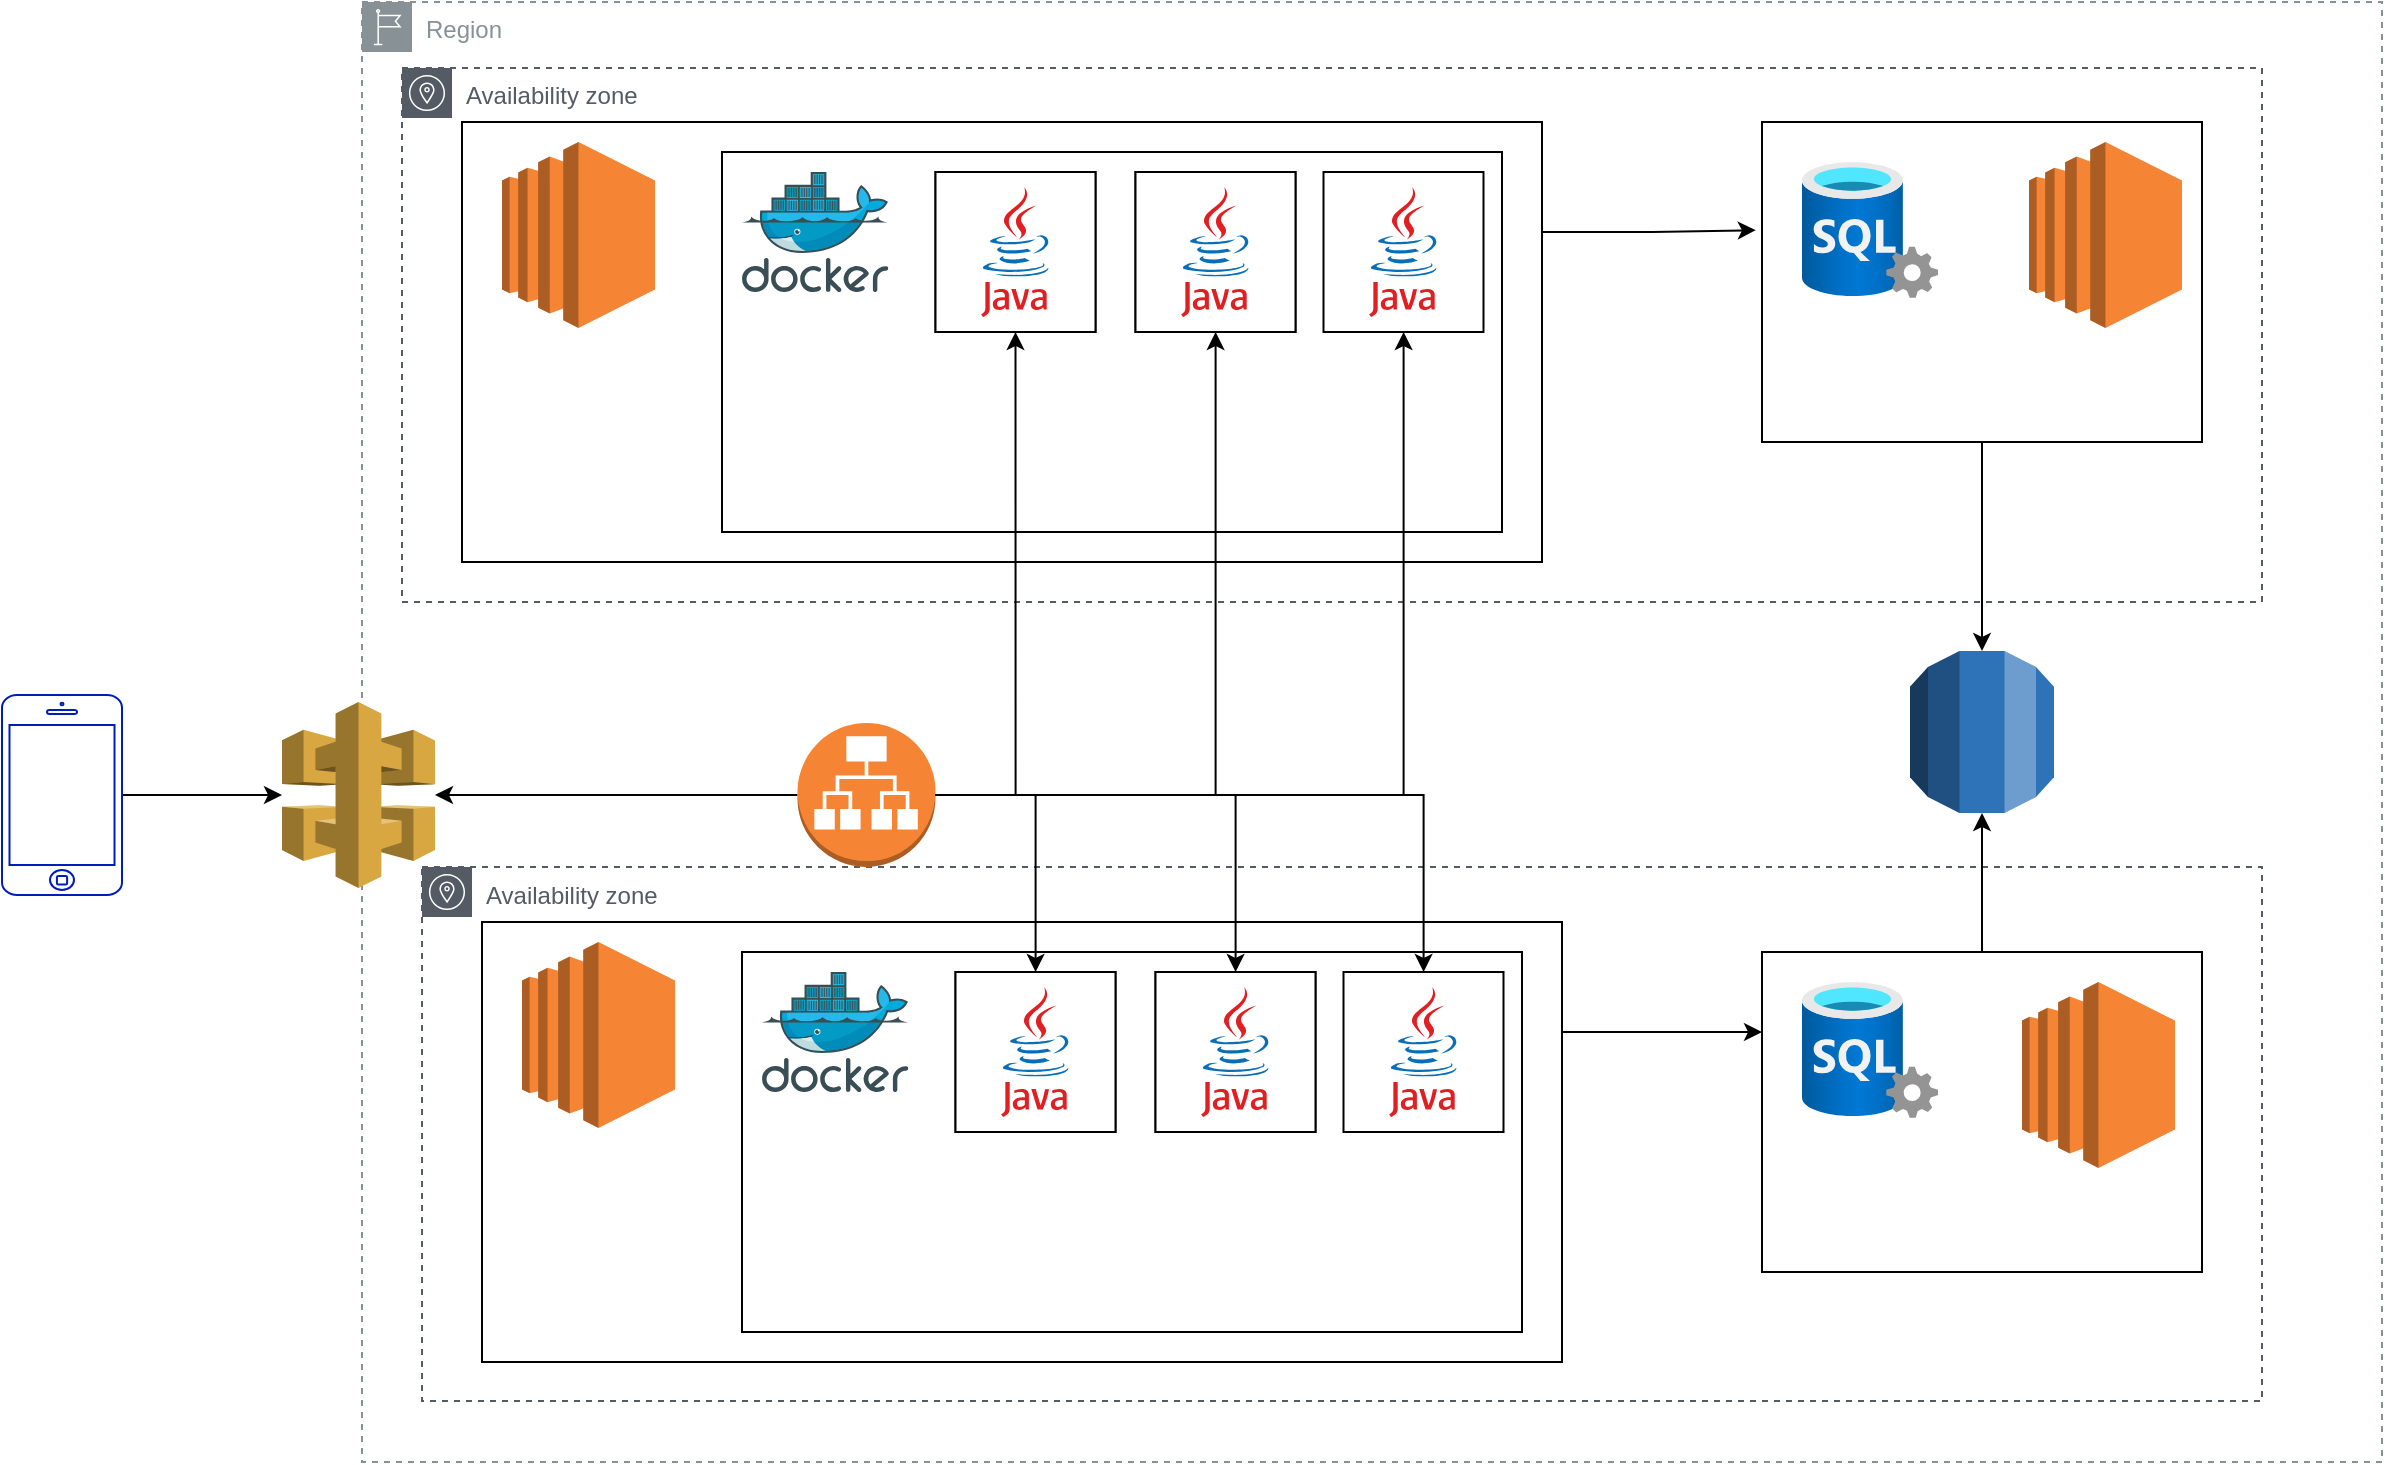 <mxfile version="14.5.1" type="device"><diagram id="ZQ9vPPE-6gtaUHhBw_QT" name="Página-1"><mxGraphModel dx="1913" dy="1975" grid="1" gridSize="10" guides="1" tooltips="1" connect="1" arrows="1" fold="1" page="1" pageScale="1" pageWidth="827" pageHeight="1169" math="0" shadow="0"><root><mxCell id="0"/><mxCell id="1" parent="0"/><mxCell id="HNrYf5C6xb58-eDB0Sg0-114" value="Availability zone" style="outlineConnect=0;gradientColor=none;html=1;whiteSpace=wrap;fontSize=12;fontStyle=0;shape=mxgraph.aws4.group;grIcon=mxgraph.aws4.group_availability_zone;strokeColor=#545B64;fillColor=none;verticalAlign=top;align=left;spacingLeft=30;fontColor=#545B64;dashed=1;" vertex="1" parent="1"><mxGeometry x="190" y="302.5" width="920" height="267" as="geometry"/></mxCell><mxCell id="HNrYf5C6xb58-eDB0Sg0-115" value="Region" style="outlineConnect=0;gradientColor=none;html=1;whiteSpace=wrap;fontSize=12;fontStyle=0;shape=mxgraph.aws4.group;grIcon=mxgraph.aws4.group_region;strokeColor=#879196;verticalAlign=top;align=left;spacingLeft=30;fontColor=#879196;dashed=1;fillColor=none;" vertex="1" parent="1"><mxGeometry x="160" y="-130" width="1010" height="730" as="geometry"/></mxCell><mxCell id="HNrYf5C6xb58-eDB0Sg0-113" value="Availability zone" style="outlineConnect=0;gradientColor=none;html=1;whiteSpace=wrap;fontSize=12;fontStyle=0;shape=mxgraph.aws4.group;grIcon=mxgraph.aws4.group_availability_zone;strokeColor=#545B64;fillColor=none;verticalAlign=top;align=left;spacingLeft=30;fontColor=#545B64;dashed=1;allowArrows=0;connectable=0;" vertex="1" parent="1"><mxGeometry x="180" y="-97" width="930" height="267" as="geometry"/></mxCell><mxCell id="HNrYf5C6xb58-eDB0Sg0-134" style="edgeStyle=orthogonalEdgeStyle;rounded=0;orthogonalLoop=1;jettySize=auto;html=1;" edge="1" parent="1" source="HNrYf5C6xb58-eDB0Sg0-123" target="HNrYf5C6xb58-eDB0Sg0-122"><mxGeometry relative="1" as="geometry"/></mxCell><mxCell id="HNrYf5C6xb58-eDB0Sg0-123" value="" style="rounded=0;whiteSpace=wrap;html=1;" vertex="1" parent="1"><mxGeometry x="860" y="-70" width="220" height="160" as="geometry"/></mxCell><mxCell id="HNrYf5C6xb58-eDB0Sg0-2" value="" style="outlineConnect=0;dashed=0;verticalLabelPosition=bottom;verticalAlign=top;align=center;html=1;shape=mxgraph.aws3.api_gateway;fillColor=#D9A741;gradientColor=none;" vertex="1" parent="1"><mxGeometry x="120" y="220" width="76.5" height="93" as="geometry"/></mxCell><mxCell id="HNrYf5C6xb58-eDB0Sg0-81" style="edgeStyle=orthogonalEdgeStyle;rounded=0;orthogonalLoop=1;jettySize=auto;html=1;" edge="1" parent="1" source="HNrYf5C6xb58-eDB0Sg0-3" target="HNrYf5C6xb58-eDB0Sg0-2"><mxGeometry relative="1" as="geometry"/></mxCell><mxCell id="HNrYf5C6xb58-eDB0Sg0-3" value="" style="outlineConnect=0;dashed=0;verticalLabelPosition=bottom;verticalAlign=top;align=center;html=1;shape=mxgraph.aws3.application_load_balancer;fillColor=#F58534;gradientColor=none;" vertex="1" parent="1"><mxGeometry x="377.75" y="230.5" width="69" height="72" as="geometry"/></mxCell><mxCell id="HNrYf5C6xb58-eDB0Sg0-51" value="" style="group" vertex="1" connectable="0" parent="1"><mxGeometry x="220" y="330" width="560" height="230" as="geometry"/></mxCell><mxCell id="HNrYf5C6xb58-eDB0Sg0-7" value="" style="rounded=0;whiteSpace=wrap;html=1;" vertex="1" parent="HNrYf5C6xb58-eDB0Sg0-51"><mxGeometry width="540" height="220" as="geometry"/></mxCell><mxCell id="HNrYf5C6xb58-eDB0Sg0-5" value="" style="outlineConnect=0;dashed=0;verticalLabelPosition=bottom;verticalAlign=top;align=center;html=1;shape=mxgraph.aws3.ec2;fillColor=#F58534;gradientColor=none;" vertex="1" parent="HNrYf5C6xb58-eDB0Sg0-51"><mxGeometry x="20" y="10" width="76.5" height="93" as="geometry"/></mxCell><mxCell id="HNrYf5C6xb58-eDB0Sg0-24" value="" style="group" vertex="1" connectable="0" parent="HNrYf5C6xb58-eDB0Sg0-51"><mxGeometry x="120" y="5" width="390" height="190" as="geometry"/></mxCell><mxCell id="HNrYf5C6xb58-eDB0Sg0-25" value="" style="group" vertex="1" connectable="0" parent="HNrYf5C6xb58-eDB0Sg0-24"><mxGeometry x="10" y="10" width="390" height="190" as="geometry"/></mxCell><mxCell id="HNrYf5C6xb58-eDB0Sg0-9" value="" style="rounded=0;whiteSpace=wrap;html=1;" vertex="1" parent="HNrYf5C6xb58-eDB0Sg0-25"><mxGeometry width="390" height="190" as="geometry"/></mxCell><mxCell id="HNrYf5C6xb58-eDB0Sg0-8" value="" style="aspect=fixed;html=1;points=[];align=center;image;fontSize=12;image=img/lib/mscae/Docker.svg;" vertex="1" parent="HNrYf5C6xb58-eDB0Sg0-25"><mxGeometry x="10" y="10" width="73.17" height="60" as="geometry"/></mxCell><mxCell id="HNrYf5C6xb58-eDB0Sg0-14" value="" style="group" vertex="1" connectable="0" parent="HNrYf5C6xb58-eDB0Sg0-25"><mxGeometry x="106.75" y="10" width="80" height="80" as="geometry"/></mxCell><mxCell id="HNrYf5C6xb58-eDB0Sg0-15" value="" style="whiteSpace=wrap;html=1;aspect=fixed;" vertex="1" parent="HNrYf5C6xb58-eDB0Sg0-14"><mxGeometry width="80" height="80" as="geometry"/></mxCell><mxCell id="HNrYf5C6xb58-eDB0Sg0-16" value="" style="dashed=0;outlineConnect=0;html=1;align=center;labelPosition=center;verticalLabelPosition=bottom;verticalAlign=top;shape=mxgraph.weblogos.java" vertex="1" parent="HNrYf5C6xb58-eDB0Sg0-14"><mxGeometry x="22.8" y="7.5" width="34.4" height="65" as="geometry"/></mxCell><mxCell id="HNrYf5C6xb58-eDB0Sg0-26" value="" style="group" vertex="1" connectable="0" parent="HNrYf5C6xb58-eDB0Sg0-25"><mxGeometry x="206.75" y="10" width="80" height="80" as="geometry"/></mxCell><mxCell id="HNrYf5C6xb58-eDB0Sg0-27" value="" style="whiteSpace=wrap;html=1;aspect=fixed;" vertex="1" parent="HNrYf5C6xb58-eDB0Sg0-26"><mxGeometry width="80" height="80" as="geometry"/></mxCell><mxCell id="HNrYf5C6xb58-eDB0Sg0-28" value="" style="dashed=0;outlineConnect=0;html=1;align=center;labelPosition=center;verticalLabelPosition=bottom;verticalAlign=top;shape=mxgraph.weblogos.java" vertex="1" parent="HNrYf5C6xb58-eDB0Sg0-26"><mxGeometry x="22.8" y="7.5" width="34.4" height="65" as="geometry"/></mxCell><mxCell id="HNrYf5C6xb58-eDB0Sg0-29" value="" style="group" vertex="1" connectable="0" parent="HNrYf5C6xb58-eDB0Sg0-25"><mxGeometry x="300.75" y="10" width="89.25" height="180" as="geometry"/></mxCell><mxCell id="HNrYf5C6xb58-eDB0Sg0-30" value="" style="whiteSpace=wrap;html=1;aspect=fixed;" vertex="1" parent="HNrYf5C6xb58-eDB0Sg0-29"><mxGeometry width="80" height="80" as="geometry"/></mxCell><mxCell id="HNrYf5C6xb58-eDB0Sg0-31" value="" style="dashed=0;outlineConnect=0;html=1;align=center;labelPosition=center;verticalLabelPosition=bottom;verticalAlign=top;shape=mxgraph.weblogos.java" vertex="1" parent="HNrYf5C6xb58-eDB0Sg0-29"><mxGeometry x="22.8" y="7.5" width="34.4" height="65" as="geometry"/></mxCell><mxCell id="HNrYf5C6xb58-eDB0Sg0-33" value="" style="group" vertex="1" connectable="0" parent="HNrYf5C6xb58-eDB0Sg0-29"><mxGeometry x="-194" width="80" height="80" as="geometry"/></mxCell><mxCell id="HNrYf5C6xb58-eDB0Sg0-34" value="" style="whiteSpace=wrap;html=1;aspect=fixed;" vertex="1" parent="HNrYf5C6xb58-eDB0Sg0-33"><mxGeometry width="80" height="80" as="geometry"/></mxCell><mxCell id="HNrYf5C6xb58-eDB0Sg0-35" value="" style="dashed=0;outlineConnect=0;html=1;align=center;labelPosition=center;verticalLabelPosition=bottom;verticalAlign=top;shape=mxgraph.weblogos.java" vertex="1" parent="HNrYf5C6xb58-eDB0Sg0-33"><mxGeometry x="22.8" y="7.5" width="34.4" height="65" as="geometry"/></mxCell><mxCell id="HNrYf5C6xb58-eDB0Sg0-36" value="" style="group" vertex="1" connectable="0" parent="HNrYf5C6xb58-eDB0Sg0-29"><mxGeometry x="-94" width="80" height="80" as="geometry"/></mxCell><mxCell id="HNrYf5C6xb58-eDB0Sg0-37" value="" style="whiteSpace=wrap;html=1;aspect=fixed;" vertex="1" parent="HNrYf5C6xb58-eDB0Sg0-36"><mxGeometry width="80" height="80" as="geometry"/></mxCell><mxCell id="HNrYf5C6xb58-eDB0Sg0-38" value="" style="dashed=0;outlineConnect=0;html=1;align=center;labelPosition=center;verticalLabelPosition=bottom;verticalAlign=top;shape=mxgraph.weblogos.java" vertex="1" parent="HNrYf5C6xb58-eDB0Sg0-36"><mxGeometry x="22.8" y="7.5" width="34.4" height="65" as="geometry"/></mxCell><mxCell id="HNrYf5C6xb58-eDB0Sg0-53" style="edgeStyle=orthogonalEdgeStyle;rounded=0;orthogonalLoop=1;jettySize=auto;html=1;" edge="1" parent="1" source="HNrYf5C6xb58-eDB0Sg0-3" target="HNrYf5C6xb58-eDB0Sg0-34"><mxGeometry relative="1" as="geometry"/></mxCell><mxCell id="HNrYf5C6xb58-eDB0Sg0-54" style="edgeStyle=orthogonalEdgeStyle;rounded=0;orthogonalLoop=1;jettySize=auto;html=1;" edge="1" parent="1" source="HNrYf5C6xb58-eDB0Sg0-3" target="HNrYf5C6xb58-eDB0Sg0-37"><mxGeometry relative="1" as="geometry"/></mxCell><mxCell id="HNrYf5C6xb58-eDB0Sg0-55" style="edgeStyle=orthogonalEdgeStyle;rounded=0;orthogonalLoop=1;jettySize=auto;html=1;" edge="1" parent="1" source="HNrYf5C6xb58-eDB0Sg0-3" target="HNrYf5C6xb58-eDB0Sg0-30"><mxGeometry relative="1" as="geometry"/></mxCell><mxCell id="HNrYf5C6xb58-eDB0Sg0-133" style="edgeStyle=orthogonalEdgeStyle;rounded=0;orthogonalLoop=1;jettySize=auto;html=1;exitX=1;exitY=0.25;exitDx=0;exitDy=0;entryX=-0.014;entryY=0.338;entryDx=0;entryDy=0;entryPerimeter=0;" edge="1" parent="1" source="HNrYf5C6xb58-eDB0Sg0-57" target="HNrYf5C6xb58-eDB0Sg0-123"><mxGeometry relative="1" as="geometry"/></mxCell><mxCell id="HNrYf5C6xb58-eDB0Sg0-57" value="" style="rounded=0;whiteSpace=wrap;html=1;" vertex="1" parent="1"><mxGeometry x="210" y="-70" width="540" height="220" as="geometry"/></mxCell><mxCell id="HNrYf5C6xb58-eDB0Sg0-58" value="" style="outlineConnect=0;dashed=0;verticalLabelPosition=bottom;verticalAlign=top;align=center;html=1;shape=mxgraph.aws3.ec2;fillColor=#F58534;gradientColor=none;" vertex="1" parent="1"><mxGeometry x="230" y="-60" width="76.5" height="93" as="geometry"/></mxCell><mxCell id="HNrYf5C6xb58-eDB0Sg0-59" value="" style="group" vertex="1" connectable="0" parent="1"><mxGeometry x="330" y="-65" width="456.75" height="250" as="geometry"/></mxCell><mxCell id="HNrYf5C6xb58-eDB0Sg0-60" value="" style="group" vertex="1" connectable="0" parent="HNrYf5C6xb58-eDB0Sg0-59"><mxGeometry x="10" y="10" width="446.75" height="240" as="geometry"/></mxCell><mxCell id="HNrYf5C6xb58-eDB0Sg0-61" value="" style="rounded=0;whiteSpace=wrap;html=1;" vertex="1" parent="HNrYf5C6xb58-eDB0Sg0-60"><mxGeometry width="390" height="190" as="geometry"/></mxCell><mxCell id="HNrYf5C6xb58-eDB0Sg0-62" value="" style="aspect=fixed;html=1;points=[];align=center;image;fontSize=12;image=img/lib/mscae/Docker.svg;" vertex="1" parent="HNrYf5C6xb58-eDB0Sg0-60"><mxGeometry x="10" y="10" width="73.17" height="60" as="geometry"/></mxCell><mxCell id="HNrYf5C6xb58-eDB0Sg0-63" value="" style="group" vertex="1" connectable="0" parent="HNrYf5C6xb58-eDB0Sg0-60"><mxGeometry x="106.75" y="10" width="80" height="80" as="geometry"/></mxCell><mxCell id="HNrYf5C6xb58-eDB0Sg0-64" value="" style="whiteSpace=wrap;html=1;aspect=fixed;" vertex="1" parent="HNrYf5C6xb58-eDB0Sg0-63"><mxGeometry width="80" height="80" as="geometry"/></mxCell><mxCell id="HNrYf5C6xb58-eDB0Sg0-65" value="" style="dashed=0;outlineConnect=0;html=1;align=center;labelPosition=center;verticalLabelPosition=bottom;verticalAlign=top;shape=mxgraph.weblogos.java" vertex="1" parent="HNrYf5C6xb58-eDB0Sg0-63"><mxGeometry x="22.8" y="7.5" width="34.4" height="65" as="geometry"/></mxCell><mxCell id="HNrYf5C6xb58-eDB0Sg0-66" value="" style="group" vertex="1" connectable="0" parent="HNrYf5C6xb58-eDB0Sg0-60"><mxGeometry x="206.75" y="10" width="80" height="80" as="geometry"/></mxCell><mxCell id="HNrYf5C6xb58-eDB0Sg0-67" value="" style="whiteSpace=wrap;html=1;aspect=fixed;" vertex="1" parent="HNrYf5C6xb58-eDB0Sg0-66"><mxGeometry width="80" height="80" as="geometry"/></mxCell><mxCell id="HNrYf5C6xb58-eDB0Sg0-68" value="" style="dashed=0;outlineConnect=0;html=1;align=center;labelPosition=center;verticalLabelPosition=bottom;verticalAlign=top;shape=mxgraph.weblogos.java" vertex="1" parent="HNrYf5C6xb58-eDB0Sg0-66"><mxGeometry x="22.8" y="7.5" width="34.4" height="65" as="geometry"/></mxCell><mxCell id="HNrYf5C6xb58-eDB0Sg0-69" value="" style="group" vertex="1" connectable="0" parent="HNrYf5C6xb58-eDB0Sg0-60"><mxGeometry x="300.75" y="10" width="89.25" height="180" as="geometry"/></mxCell><mxCell id="HNrYf5C6xb58-eDB0Sg0-70" value="" style="whiteSpace=wrap;html=1;aspect=fixed;" vertex="1" parent="HNrYf5C6xb58-eDB0Sg0-69"><mxGeometry width="80" height="80" as="geometry"/></mxCell><mxCell id="HNrYf5C6xb58-eDB0Sg0-71" value="" style="dashed=0;outlineConnect=0;html=1;align=center;labelPosition=center;verticalLabelPosition=bottom;verticalAlign=top;shape=mxgraph.weblogos.java" vertex="1" parent="HNrYf5C6xb58-eDB0Sg0-69"><mxGeometry x="22.8" y="7.5" width="34.4" height="65" as="geometry"/></mxCell><mxCell id="HNrYf5C6xb58-eDB0Sg0-72" value="" style="group" vertex="1" connectable="0" parent="HNrYf5C6xb58-eDB0Sg0-69"><mxGeometry x="-194" width="80" height="80" as="geometry"/></mxCell><mxCell id="HNrYf5C6xb58-eDB0Sg0-73" value="" style="whiteSpace=wrap;html=1;aspect=fixed;" vertex="1" parent="HNrYf5C6xb58-eDB0Sg0-72"><mxGeometry width="80" height="80" as="geometry"/></mxCell><mxCell id="HNrYf5C6xb58-eDB0Sg0-74" value="" style="dashed=0;outlineConnect=0;html=1;align=center;labelPosition=center;verticalLabelPosition=bottom;verticalAlign=top;shape=mxgraph.weblogos.java" vertex="1" parent="HNrYf5C6xb58-eDB0Sg0-72"><mxGeometry x="22.8" y="7.5" width="34.4" height="65" as="geometry"/></mxCell><mxCell id="HNrYf5C6xb58-eDB0Sg0-75" value="" style="group" vertex="1" connectable="0" parent="HNrYf5C6xb58-eDB0Sg0-69"><mxGeometry x="-94" width="80" height="80" as="geometry"/></mxCell><mxCell id="HNrYf5C6xb58-eDB0Sg0-76" value="" style="whiteSpace=wrap;html=1;aspect=fixed;" vertex="1" parent="HNrYf5C6xb58-eDB0Sg0-75"><mxGeometry width="80" height="80" as="geometry"/></mxCell><mxCell id="HNrYf5C6xb58-eDB0Sg0-77" value="" style="dashed=0;outlineConnect=0;html=1;align=center;labelPosition=center;verticalLabelPosition=bottom;verticalAlign=top;shape=mxgraph.weblogos.java" vertex="1" parent="HNrYf5C6xb58-eDB0Sg0-75"><mxGeometry x="22.8" y="7.5" width="34.4" height="65" as="geometry"/></mxCell><mxCell id="HNrYf5C6xb58-eDB0Sg0-78" style="edgeStyle=orthogonalEdgeStyle;rounded=0;orthogonalLoop=1;jettySize=auto;html=1;entryX=0.5;entryY=1;entryDx=0;entryDy=0;" edge="1" parent="1" source="HNrYf5C6xb58-eDB0Sg0-3" target="HNrYf5C6xb58-eDB0Sg0-73"><mxGeometry relative="1" as="geometry"><Array as="points"><mxPoint x="487" y="267"/></Array></mxGeometry></mxCell><mxCell id="HNrYf5C6xb58-eDB0Sg0-122" value="" style="outlineConnect=0;dashed=0;verticalLabelPosition=bottom;verticalAlign=top;align=center;html=1;shape=mxgraph.aws3.rds;fillColor=#2E73B8;gradientColor=none;" vertex="1" parent="1"><mxGeometry x="934" y="194.5" width="72" height="81" as="geometry"/></mxCell><mxCell id="HNrYf5C6xb58-eDB0Sg0-128" value="" style="aspect=fixed;html=1;points=[];align=center;image;fontSize=12;image=img/lib/azure2/databases/SQL_Server.svg;fillColor=#ffffff;" vertex="1" parent="1"><mxGeometry x="880" y="-50" width="68" height="68" as="geometry"/></mxCell><mxCell id="HNrYf5C6xb58-eDB0Sg0-129" value="" style="outlineConnect=0;dashed=0;verticalLabelPosition=bottom;verticalAlign=top;align=center;html=1;shape=mxgraph.aws3.ec2;fillColor=#F58534;gradientColor=none;" vertex="1" parent="1"><mxGeometry x="993.5" y="-60" width="76.5" height="93" as="geometry"/></mxCell><mxCell id="HNrYf5C6xb58-eDB0Sg0-79" style="edgeStyle=orthogonalEdgeStyle;rounded=0;orthogonalLoop=1;jettySize=auto;html=1;" edge="1" parent="1" source="HNrYf5C6xb58-eDB0Sg0-3" target="HNrYf5C6xb58-eDB0Sg0-76"><mxGeometry relative="1" as="geometry"/></mxCell><mxCell id="HNrYf5C6xb58-eDB0Sg0-80" style="edgeStyle=orthogonalEdgeStyle;rounded=0;orthogonalLoop=1;jettySize=auto;html=1;" edge="1" parent="1" source="HNrYf5C6xb58-eDB0Sg0-3" target="HNrYf5C6xb58-eDB0Sg0-70"><mxGeometry relative="1" as="geometry"/></mxCell><mxCell id="HNrYf5C6xb58-eDB0Sg0-136" style="edgeStyle=orthogonalEdgeStyle;rounded=0;orthogonalLoop=1;jettySize=auto;html=1;" edge="1" parent="1" source="HNrYf5C6xb58-eDB0Sg0-135" target="HNrYf5C6xb58-eDB0Sg0-122"><mxGeometry relative="1" as="geometry"/></mxCell><mxCell id="HNrYf5C6xb58-eDB0Sg0-135" value="" style="rounded=0;whiteSpace=wrap;html=1;" vertex="1" parent="1"><mxGeometry x="860" y="345" width="220" height="160" as="geometry"/></mxCell><mxCell id="HNrYf5C6xb58-eDB0Sg0-137" style="edgeStyle=orthogonalEdgeStyle;rounded=0;orthogonalLoop=1;jettySize=auto;html=1;exitX=1;exitY=0.25;exitDx=0;exitDy=0;entryX=0;entryY=0.25;entryDx=0;entryDy=0;" edge="1" parent="1" source="HNrYf5C6xb58-eDB0Sg0-7" target="HNrYf5C6xb58-eDB0Sg0-135"><mxGeometry relative="1" as="geometry"/></mxCell><mxCell id="HNrYf5C6xb58-eDB0Sg0-138" value="" style="aspect=fixed;html=1;points=[];align=center;image;fontSize=12;image=img/lib/azure2/databases/SQL_Server.svg;fillColor=#ffffff;" vertex="1" parent="1"><mxGeometry x="880" y="360" width="68" height="68" as="geometry"/></mxCell><mxCell id="HNrYf5C6xb58-eDB0Sg0-139" value="" style="outlineConnect=0;dashed=0;verticalLabelPosition=bottom;verticalAlign=top;align=center;html=1;shape=mxgraph.aws3.ec2;fillColor=#F58534;gradientColor=none;" vertex="1" parent="1"><mxGeometry x="990" y="360" width="76.5" height="93" as="geometry"/></mxCell><mxCell id="HNrYf5C6xb58-eDB0Sg0-142" style="edgeStyle=orthogonalEdgeStyle;rounded=0;orthogonalLoop=1;jettySize=auto;html=1;" edge="1" parent="1" source="HNrYf5C6xb58-eDB0Sg0-141" target="HNrYf5C6xb58-eDB0Sg0-2"><mxGeometry relative="1" as="geometry"/></mxCell><mxCell id="HNrYf5C6xb58-eDB0Sg0-141" value="" style="html=1;verticalLabelPosition=bottom;labelBackgroundColor=#ffffff;verticalAlign=top;shadow=0;dashed=0;strokeWidth=1;shape=mxgraph.ios7.misc.iphone;strokeColor=#001DBC;fontColor=#ffffff;" vertex="1" parent="1"><mxGeometry x="-20" y="216.5" width="60" height="100" as="geometry"/></mxCell></root></mxGraphModel></diagram></mxfile>